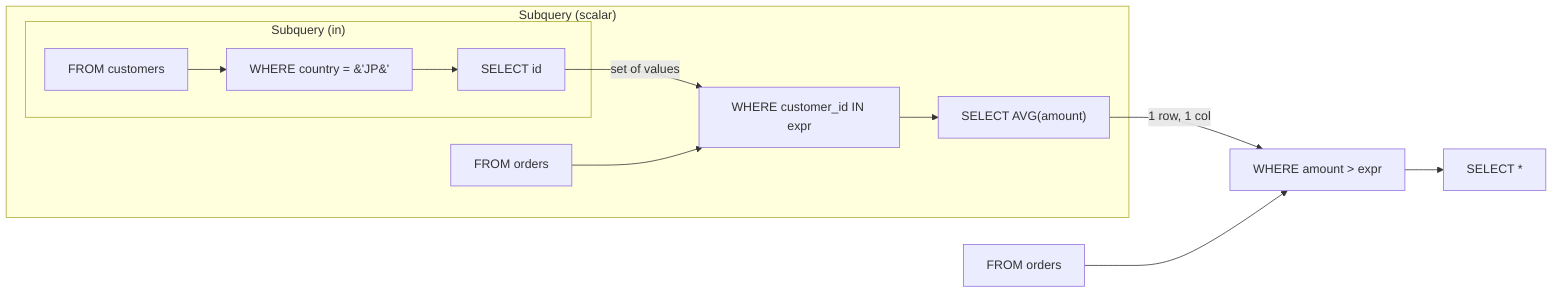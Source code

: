 flowchart LR
    node_0[FROM orders]
    node_1["WHERE amount &gt; expr"]
    subgraph subquery_node_2 ["Subquery (scalar)"]
        direction TB
        subq_0_node_0[FROM orders]
        subq_0_node_1["WHERE customer_id IN expr"]
        subgraph subquery_subq_0_node_2 ["Subquery (in)"]
            direction TB
            subq_1_node_0[FROM customers]
            subq_1_node_1["WHERE country = &#39;JP&#39;"]
            subq_1_node_2["SELECT id"]
            subq_1_node_0 --> subq_1_node_1
            subq_1_node_1 --> subq_1_node_2
        end
        subq_1_node_2 -->|set of values| subq_0_node_1
        subq_0_node_3["SELECT AVG(amount)"]
        subq_0_node_0 --> subq_0_node_1
        subq_0_node_1 --> subq_0_node_3
    end
    subq_0_node_3 -->|1 row, 1 col| node_1
    node_3["SELECT *"]
    node_0 --> node_1
    node_1 --> node_3